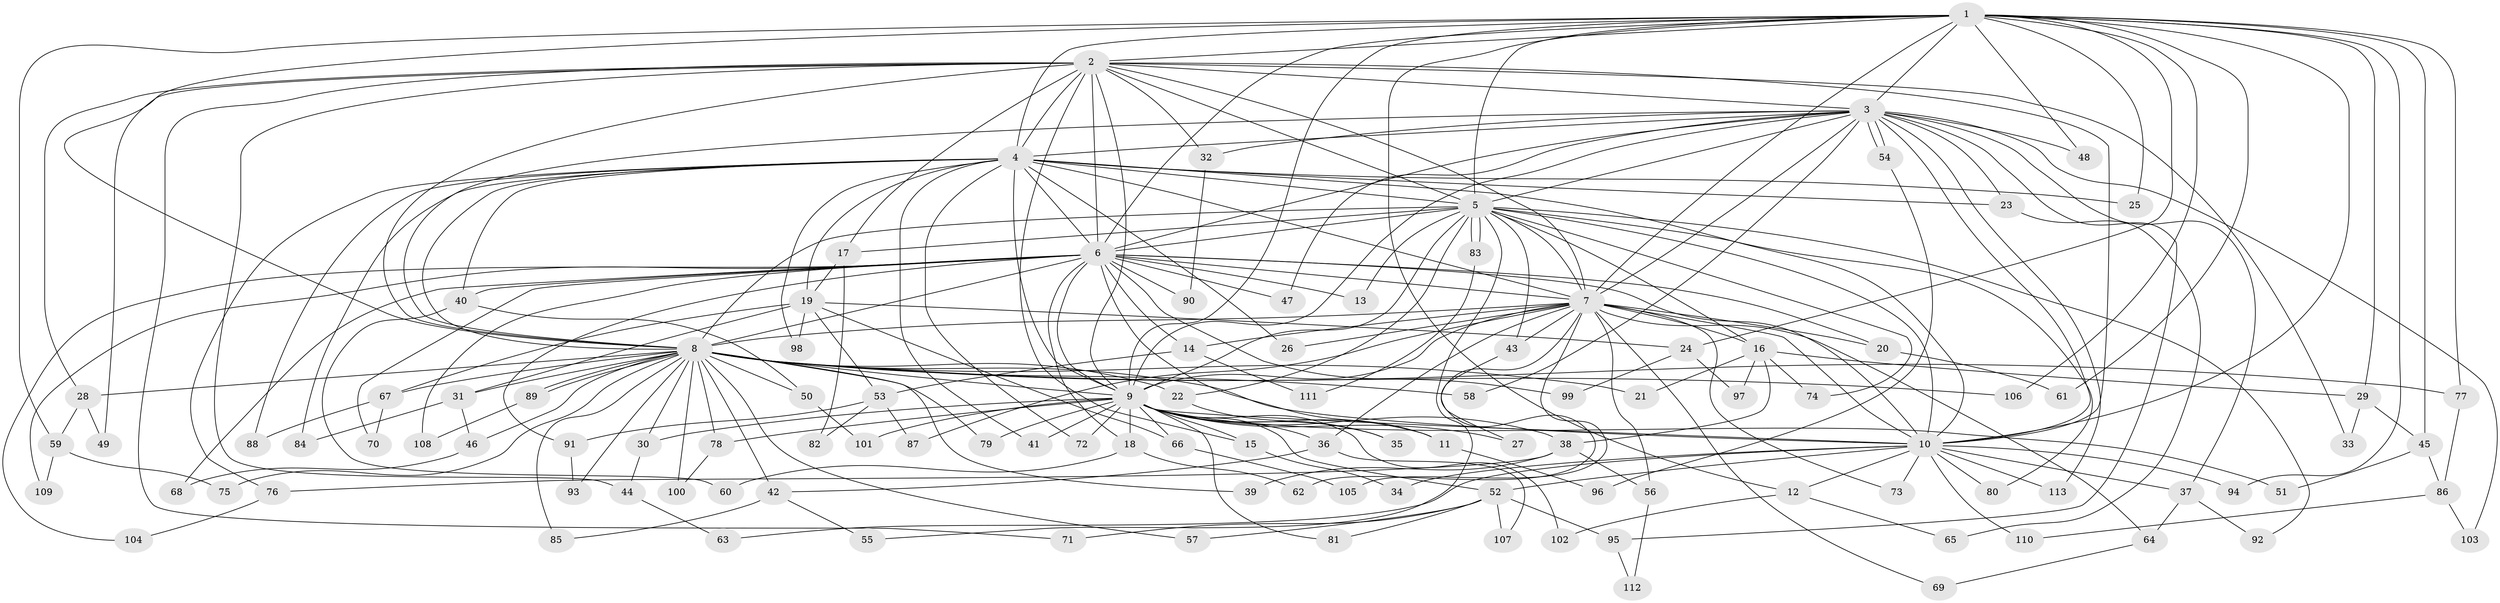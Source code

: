 // coarse degree distribution, {15: 0.017857142857142856, 18: 0.03571428571428571, 14: 0.03571428571428571, 30: 0.017857142857142856, 17: 0.017857142857142856, 21: 0.017857142857142856, 2: 0.42857142857142855, 4: 0.10714285714285714, 3: 0.23214285714285715, 7: 0.017857142857142856, 11: 0.017857142857142856, 5: 0.017857142857142856, 6: 0.017857142857142856, 1: 0.017857142857142856}
// Generated by graph-tools (version 1.1) at 2025/17/03/04/25 18:17:50]
// undirected, 113 vertices, 251 edges
graph export_dot {
graph [start="1"]
  node [color=gray90,style=filled];
  1;
  2;
  3;
  4;
  5;
  6;
  7;
  8;
  9;
  10;
  11;
  12;
  13;
  14;
  15;
  16;
  17;
  18;
  19;
  20;
  21;
  22;
  23;
  24;
  25;
  26;
  27;
  28;
  29;
  30;
  31;
  32;
  33;
  34;
  35;
  36;
  37;
  38;
  39;
  40;
  41;
  42;
  43;
  44;
  45;
  46;
  47;
  48;
  49;
  50;
  51;
  52;
  53;
  54;
  55;
  56;
  57;
  58;
  59;
  60;
  61;
  62;
  63;
  64;
  65;
  66;
  67;
  68;
  69;
  70;
  71;
  72;
  73;
  74;
  75;
  76;
  77;
  78;
  79;
  80;
  81;
  82;
  83;
  84;
  85;
  86;
  87;
  88;
  89;
  90;
  91;
  92;
  93;
  94;
  95;
  96;
  97;
  98;
  99;
  100;
  101;
  102;
  103;
  104;
  105;
  106;
  107;
  108;
  109;
  110;
  111;
  112;
  113;
  1 -- 2;
  1 -- 3;
  1 -- 4;
  1 -- 5;
  1 -- 6;
  1 -- 7;
  1 -- 8;
  1 -- 9;
  1 -- 10;
  1 -- 12;
  1 -- 24;
  1 -- 25;
  1 -- 29;
  1 -- 45;
  1 -- 48;
  1 -- 59;
  1 -- 61;
  1 -- 77;
  1 -- 94;
  1 -- 106;
  2 -- 3;
  2 -- 4;
  2 -- 5;
  2 -- 6;
  2 -- 7;
  2 -- 8;
  2 -- 9;
  2 -- 10;
  2 -- 15;
  2 -- 17;
  2 -- 28;
  2 -- 32;
  2 -- 33;
  2 -- 44;
  2 -- 49;
  2 -- 71;
  3 -- 4;
  3 -- 5;
  3 -- 6;
  3 -- 7;
  3 -- 8;
  3 -- 9;
  3 -- 10;
  3 -- 23;
  3 -- 32;
  3 -- 37;
  3 -- 47;
  3 -- 48;
  3 -- 54;
  3 -- 54;
  3 -- 58;
  3 -- 95;
  3 -- 103;
  3 -- 113;
  4 -- 5;
  4 -- 6;
  4 -- 7;
  4 -- 8;
  4 -- 9;
  4 -- 10;
  4 -- 19;
  4 -- 23;
  4 -- 25;
  4 -- 26;
  4 -- 40;
  4 -- 41;
  4 -- 72;
  4 -- 76;
  4 -- 84;
  4 -- 88;
  4 -- 98;
  5 -- 6;
  5 -- 7;
  5 -- 8;
  5 -- 9;
  5 -- 10;
  5 -- 13;
  5 -- 16;
  5 -- 17;
  5 -- 22;
  5 -- 43;
  5 -- 55;
  5 -- 74;
  5 -- 80;
  5 -- 83;
  5 -- 83;
  5 -- 92;
  6 -- 7;
  6 -- 8;
  6 -- 9;
  6 -- 10;
  6 -- 11;
  6 -- 13;
  6 -- 14;
  6 -- 18;
  6 -- 20;
  6 -- 40;
  6 -- 47;
  6 -- 68;
  6 -- 70;
  6 -- 90;
  6 -- 91;
  6 -- 99;
  6 -- 104;
  6 -- 108;
  6 -- 109;
  7 -- 8;
  7 -- 9;
  7 -- 10;
  7 -- 14;
  7 -- 16;
  7 -- 20;
  7 -- 26;
  7 -- 27;
  7 -- 36;
  7 -- 43;
  7 -- 56;
  7 -- 64;
  7 -- 69;
  7 -- 73;
  7 -- 87;
  7 -- 105;
  8 -- 9;
  8 -- 10;
  8 -- 21;
  8 -- 22;
  8 -- 28;
  8 -- 30;
  8 -- 31;
  8 -- 39;
  8 -- 42;
  8 -- 46;
  8 -- 50;
  8 -- 57;
  8 -- 58;
  8 -- 67;
  8 -- 75;
  8 -- 77;
  8 -- 78;
  8 -- 79;
  8 -- 85;
  8 -- 89;
  8 -- 89;
  8 -- 93;
  8 -- 100;
  8 -- 106;
  9 -- 10;
  9 -- 11;
  9 -- 15;
  9 -- 18;
  9 -- 27;
  9 -- 30;
  9 -- 35;
  9 -- 36;
  9 -- 38;
  9 -- 41;
  9 -- 51;
  9 -- 52;
  9 -- 66;
  9 -- 72;
  9 -- 78;
  9 -- 79;
  9 -- 81;
  9 -- 101;
  9 -- 102;
  10 -- 12;
  10 -- 34;
  10 -- 37;
  10 -- 52;
  10 -- 63;
  10 -- 73;
  10 -- 80;
  10 -- 94;
  10 -- 110;
  10 -- 113;
  11 -- 96;
  12 -- 65;
  12 -- 102;
  14 -- 53;
  14 -- 111;
  15 -- 34;
  16 -- 21;
  16 -- 29;
  16 -- 38;
  16 -- 74;
  16 -- 97;
  17 -- 19;
  17 -- 82;
  18 -- 60;
  18 -- 62;
  19 -- 24;
  19 -- 31;
  19 -- 53;
  19 -- 66;
  19 -- 67;
  19 -- 98;
  20 -- 61;
  22 -- 35;
  23 -- 65;
  24 -- 97;
  24 -- 99;
  28 -- 49;
  28 -- 59;
  29 -- 33;
  29 -- 45;
  30 -- 44;
  31 -- 46;
  31 -- 84;
  32 -- 90;
  36 -- 42;
  36 -- 107;
  37 -- 64;
  37 -- 92;
  38 -- 39;
  38 -- 56;
  38 -- 76;
  40 -- 50;
  40 -- 60;
  42 -- 55;
  42 -- 85;
  43 -- 62;
  44 -- 63;
  45 -- 51;
  45 -- 86;
  46 -- 68;
  50 -- 101;
  52 -- 57;
  52 -- 71;
  52 -- 81;
  52 -- 95;
  52 -- 107;
  53 -- 82;
  53 -- 87;
  53 -- 91;
  54 -- 96;
  56 -- 112;
  59 -- 75;
  59 -- 109;
  64 -- 69;
  66 -- 105;
  67 -- 70;
  67 -- 88;
  76 -- 104;
  77 -- 86;
  78 -- 100;
  83 -- 111;
  86 -- 103;
  86 -- 110;
  89 -- 108;
  91 -- 93;
  95 -- 112;
}
